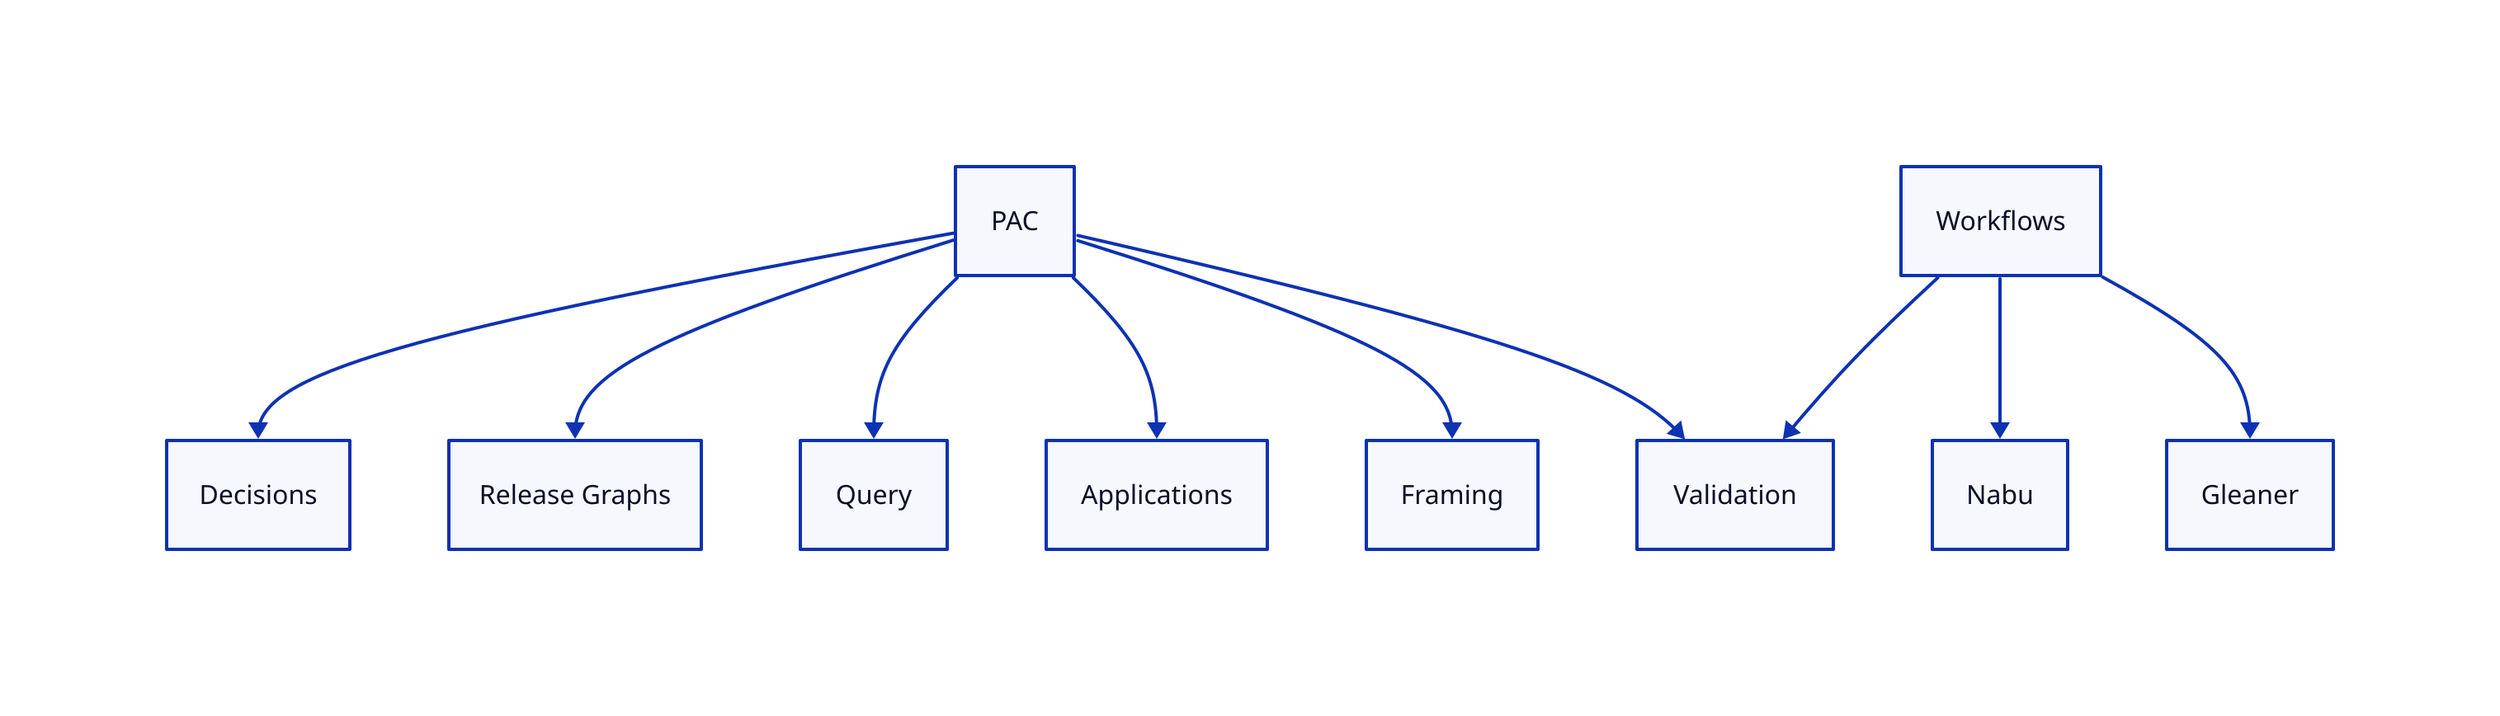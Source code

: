 PAC -> Validation
PAC -> Framing
PAC -> Applications
PAC -> Query
PAC -> Release Graphs
PAC -> Decisions


Workflows -> Gleaner
Workflows -> Nabu
Workflows -> Validation
